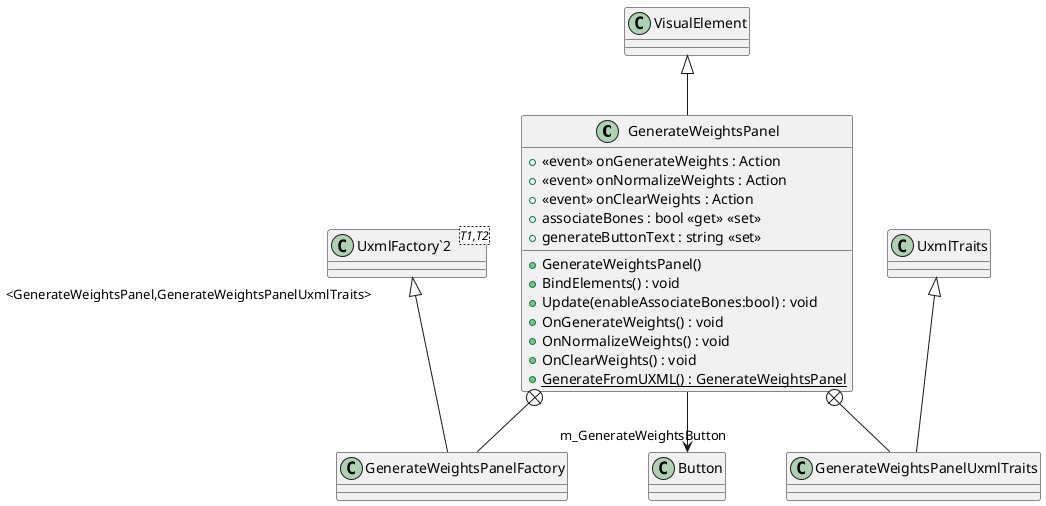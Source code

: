 @startuml
class GenerateWeightsPanel {
    +  <<event>> onGenerateWeights : Action 
    +  <<event>> onNormalizeWeights : Action 
    +  <<event>> onClearWeights : Action 
    + associateBones : bool <<get>> <<set>>
    + GenerateWeightsPanel()
    + BindElements() : void
    + generateButtonText : string <<set>>
    + Update(enableAssociateBones:bool) : void
    + OnGenerateWeights() : void
    + OnNormalizeWeights() : void
    + OnClearWeights() : void
    + {static} GenerateFromUXML() : GenerateWeightsPanel
}
class GenerateWeightsPanelFactory {
}
class GenerateWeightsPanelUxmlTraits {
}
class "UxmlFactory`2"<T1,T2> {
}
VisualElement <|-- GenerateWeightsPanel
GenerateWeightsPanel --> "m_GenerateWeightsButton" Button
GenerateWeightsPanel +-- GenerateWeightsPanelFactory
"UxmlFactory`2" "<GenerateWeightsPanel,GenerateWeightsPanelUxmlTraits>" <|-- GenerateWeightsPanelFactory
GenerateWeightsPanel +-- GenerateWeightsPanelUxmlTraits
UxmlTraits <|-- GenerateWeightsPanelUxmlTraits
@enduml
